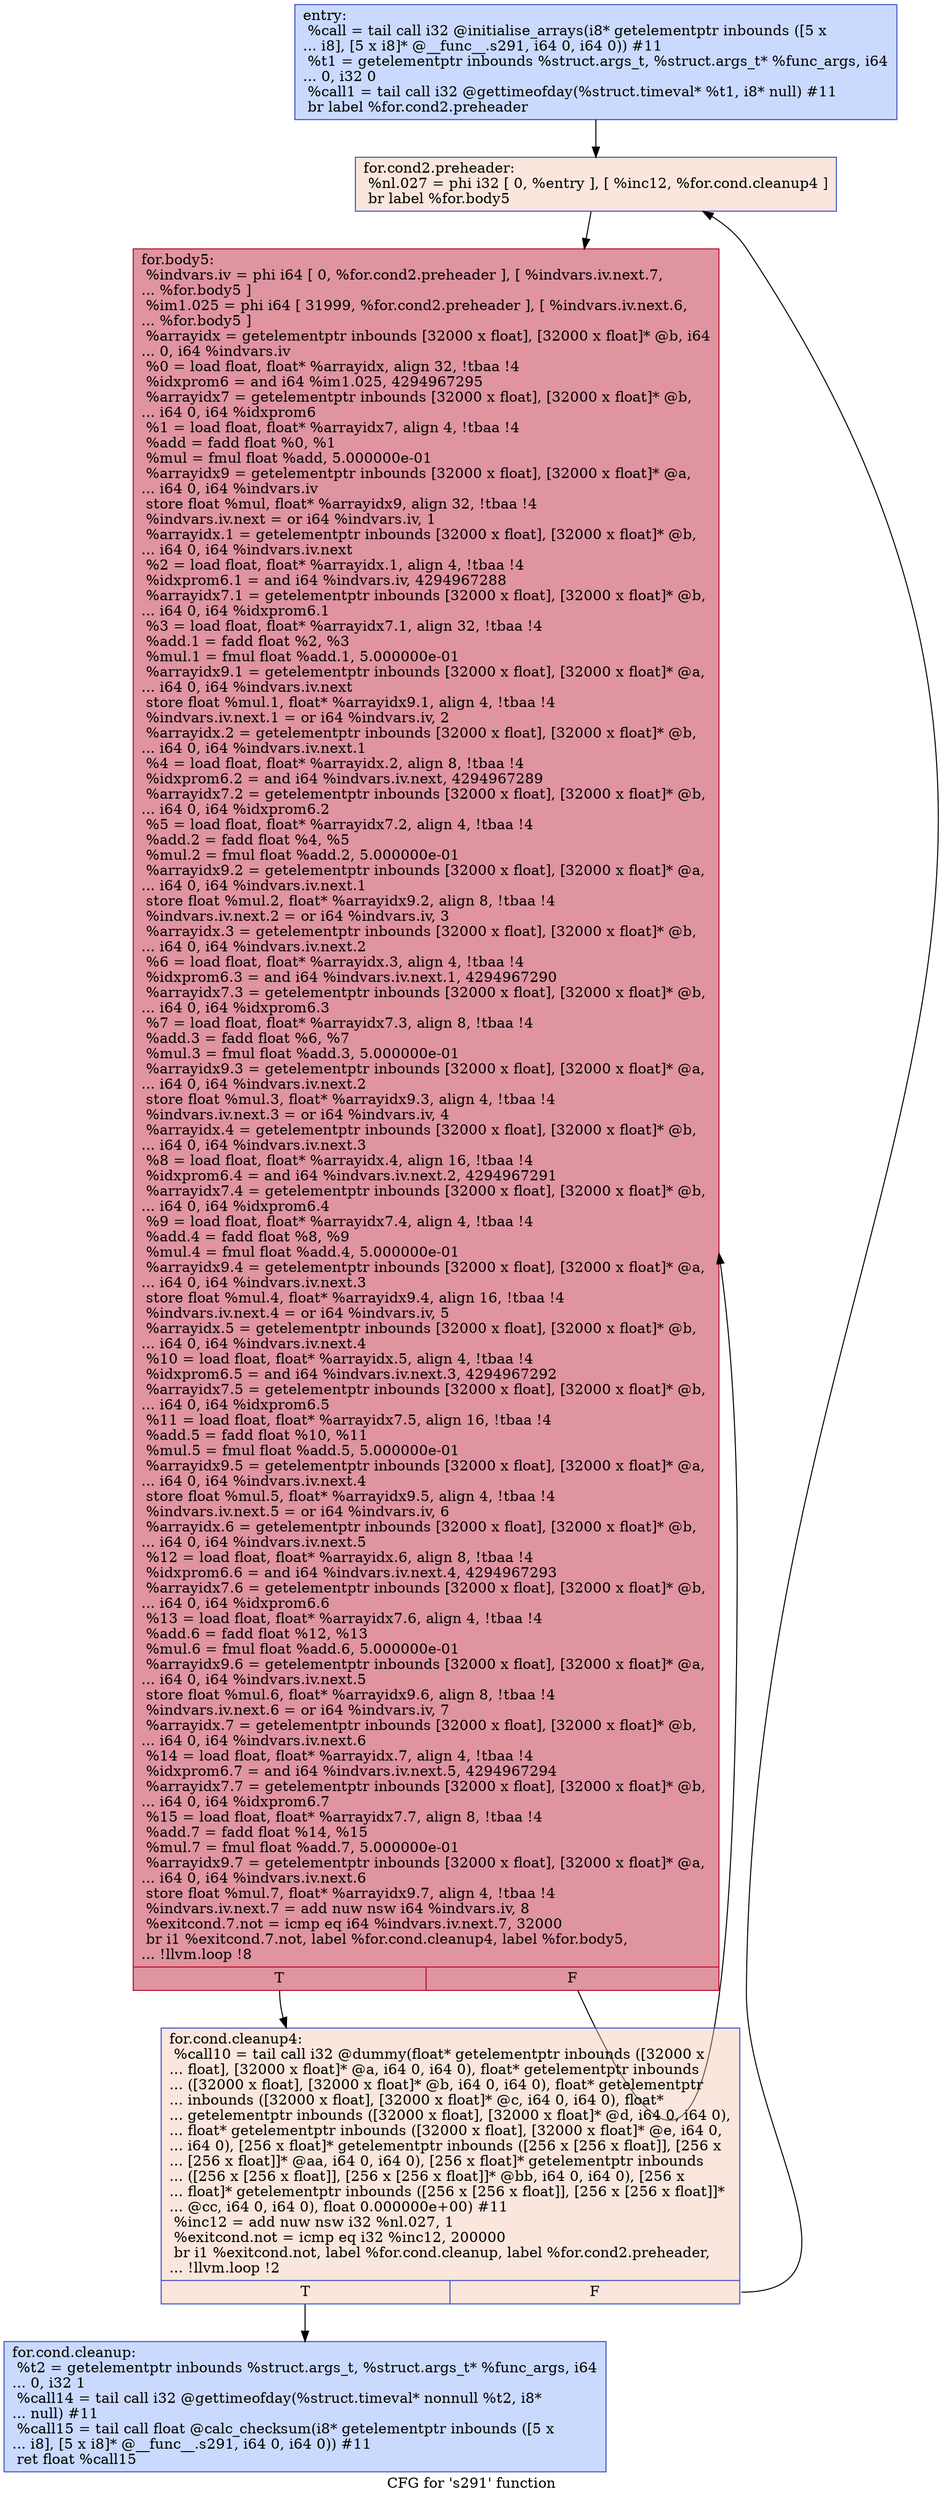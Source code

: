 digraph "CFG for 's291' function" {
	label="CFG for 's291' function";

	Node0x564c93ba59e0 [shape=record,color="#3d50c3ff", style=filled, fillcolor="#88abfd70",label="{entry:\l  %call = tail call i32 @initialise_arrays(i8* getelementptr inbounds ([5 x\l... i8], [5 x i8]* @__func__.s291, i64 0, i64 0)) #11\l  %t1 = getelementptr inbounds %struct.args_t, %struct.args_t* %func_args, i64\l... 0, i32 0\l  %call1 = tail call i32 @gettimeofday(%struct.timeval* %t1, i8* null) #11\l  br label %for.cond2.preheader\l}"];
	Node0x564c93ba59e0 -> Node0x564c93ba5e80;
	Node0x564c93ba5e80 [shape=record,color="#3d50c3ff", style=filled, fillcolor="#f3c7b170",label="{for.cond2.preheader:                              \l  %nl.027 = phi i32 [ 0, %entry ], [ %inc12, %for.cond.cleanup4 ]\l  br label %for.body5\l}"];
	Node0x564c93ba5e80 -> Node0x564c93ba60b0;
	Node0x564c93ba61d0 [shape=record,color="#3d50c3ff", style=filled, fillcolor="#88abfd70",label="{for.cond.cleanup:                                 \l  %t2 = getelementptr inbounds %struct.args_t, %struct.args_t* %func_args, i64\l... 0, i32 1\l  %call14 = tail call i32 @gettimeofday(%struct.timeval* nonnull %t2, i8*\l... null) #11\l  %call15 = tail call float @calc_checksum(i8* getelementptr inbounds ([5 x\l... i8], [5 x i8]* @__func__.s291, i64 0, i64 0)) #11\l  ret float %call15\l}"];
	Node0x564c93ba5fa0 [shape=record,color="#3d50c3ff", style=filled, fillcolor="#f3c7b170",label="{for.cond.cleanup4:                                \l  %call10 = tail call i32 @dummy(float* getelementptr inbounds ([32000 x\l... float], [32000 x float]* @a, i64 0, i64 0), float* getelementptr inbounds\l... ([32000 x float], [32000 x float]* @b, i64 0, i64 0), float* getelementptr\l... inbounds ([32000 x float], [32000 x float]* @c, i64 0, i64 0), float*\l... getelementptr inbounds ([32000 x float], [32000 x float]* @d, i64 0, i64 0),\l... float* getelementptr inbounds ([32000 x float], [32000 x float]* @e, i64 0,\l... i64 0), [256 x float]* getelementptr inbounds ([256 x [256 x float]], [256 x\l... [256 x float]]* @aa, i64 0, i64 0), [256 x float]* getelementptr inbounds\l... ([256 x [256 x float]], [256 x [256 x float]]* @bb, i64 0, i64 0), [256 x\l... float]* getelementptr inbounds ([256 x [256 x float]], [256 x [256 x float]]*\l... @cc, i64 0, i64 0), float 0.000000e+00) #11\l  %inc12 = add nuw nsw i32 %nl.027, 1\l  %exitcond.not = icmp eq i32 %inc12, 200000\l  br i1 %exitcond.not, label %for.cond.cleanup, label %for.cond2.preheader,\l... !llvm.loop !2\l|{<s0>T|<s1>F}}"];
	Node0x564c93ba5fa0:s0 -> Node0x564c93ba61d0;
	Node0x564c93ba5fa0:s1 -> Node0x564c93ba5e80;
	Node0x564c93ba60b0 [shape=record,color="#b70d28ff", style=filled, fillcolor="#b70d2870",label="{for.body5:                                        \l  %indvars.iv = phi i64 [ 0, %for.cond2.preheader ], [ %indvars.iv.next.7,\l... %for.body5 ]\l  %im1.025 = phi i64 [ 31999, %for.cond2.preheader ], [ %indvars.iv.next.6,\l... %for.body5 ]\l  %arrayidx = getelementptr inbounds [32000 x float], [32000 x float]* @b, i64\l... 0, i64 %indvars.iv\l  %0 = load float, float* %arrayidx, align 32, !tbaa !4\l  %idxprom6 = and i64 %im1.025, 4294967295\l  %arrayidx7 = getelementptr inbounds [32000 x float], [32000 x float]* @b,\l... i64 0, i64 %idxprom6\l  %1 = load float, float* %arrayidx7, align 4, !tbaa !4\l  %add = fadd float %0, %1\l  %mul = fmul float %add, 5.000000e-01\l  %arrayidx9 = getelementptr inbounds [32000 x float], [32000 x float]* @a,\l... i64 0, i64 %indvars.iv\l  store float %mul, float* %arrayidx9, align 32, !tbaa !4\l  %indvars.iv.next = or i64 %indvars.iv, 1\l  %arrayidx.1 = getelementptr inbounds [32000 x float], [32000 x float]* @b,\l... i64 0, i64 %indvars.iv.next\l  %2 = load float, float* %arrayidx.1, align 4, !tbaa !4\l  %idxprom6.1 = and i64 %indvars.iv, 4294967288\l  %arrayidx7.1 = getelementptr inbounds [32000 x float], [32000 x float]* @b,\l... i64 0, i64 %idxprom6.1\l  %3 = load float, float* %arrayidx7.1, align 32, !tbaa !4\l  %add.1 = fadd float %2, %3\l  %mul.1 = fmul float %add.1, 5.000000e-01\l  %arrayidx9.1 = getelementptr inbounds [32000 x float], [32000 x float]* @a,\l... i64 0, i64 %indvars.iv.next\l  store float %mul.1, float* %arrayidx9.1, align 4, !tbaa !4\l  %indvars.iv.next.1 = or i64 %indvars.iv, 2\l  %arrayidx.2 = getelementptr inbounds [32000 x float], [32000 x float]* @b,\l... i64 0, i64 %indvars.iv.next.1\l  %4 = load float, float* %arrayidx.2, align 8, !tbaa !4\l  %idxprom6.2 = and i64 %indvars.iv.next, 4294967289\l  %arrayidx7.2 = getelementptr inbounds [32000 x float], [32000 x float]* @b,\l... i64 0, i64 %idxprom6.2\l  %5 = load float, float* %arrayidx7.2, align 4, !tbaa !4\l  %add.2 = fadd float %4, %5\l  %mul.2 = fmul float %add.2, 5.000000e-01\l  %arrayidx9.2 = getelementptr inbounds [32000 x float], [32000 x float]* @a,\l... i64 0, i64 %indvars.iv.next.1\l  store float %mul.2, float* %arrayidx9.2, align 8, !tbaa !4\l  %indvars.iv.next.2 = or i64 %indvars.iv, 3\l  %arrayidx.3 = getelementptr inbounds [32000 x float], [32000 x float]* @b,\l... i64 0, i64 %indvars.iv.next.2\l  %6 = load float, float* %arrayidx.3, align 4, !tbaa !4\l  %idxprom6.3 = and i64 %indvars.iv.next.1, 4294967290\l  %arrayidx7.3 = getelementptr inbounds [32000 x float], [32000 x float]* @b,\l... i64 0, i64 %idxprom6.3\l  %7 = load float, float* %arrayidx7.3, align 8, !tbaa !4\l  %add.3 = fadd float %6, %7\l  %mul.3 = fmul float %add.3, 5.000000e-01\l  %arrayidx9.3 = getelementptr inbounds [32000 x float], [32000 x float]* @a,\l... i64 0, i64 %indvars.iv.next.2\l  store float %mul.3, float* %arrayidx9.3, align 4, !tbaa !4\l  %indvars.iv.next.3 = or i64 %indvars.iv, 4\l  %arrayidx.4 = getelementptr inbounds [32000 x float], [32000 x float]* @b,\l... i64 0, i64 %indvars.iv.next.3\l  %8 = load float, float* %arrayidx.4, align 16, !tbaa !4\l  %idxprom6.4 = and i64 %indvars.iv.next.2, 4294967291\l  %arrayidx7.4 = getelementptr inbounds [32000 x float], [32000 x float]* @b,\l... i64 0, i64 %idxprom6.4\l  %9 = load float, float* %arrayidx7.4, align 4, !tbaa !4\l  %add.4 = fadd float %8, %9\l  %mul.4 = fmul float %add.4, 5.000000e-01\l  %arrayidx9.4 = getelementptr inbounds [32000 x float], [32000 x float]* @a,\l... i64 0, i64 %indvars.iv.next.3\l  store float %mul.4, float* %arrayidx9.4, align 16, !tbaa !4\l  %indvars.iv.next.4 = or i64 %indvars.iv, 5\l  %arrayidx.5 = getelementptr inbounds [32000 x float], [32000 x float]* @b,\l... i64 0, i64 %indvars.iv.next.4\l  %10 = load float, float* %arrayidx.5, align 4, !tbaa !4\l  %idxprom6.5 = and i64 %indvars.iv.next.3, 4294967292\l  %arrayidx7.5 = getelementptr inbounds [32000 x float], [32000 x float]* @b,\l... i64 0, i64 %idxprom6.5\l  %11 = load float, float* %arrayidx7.5, align 16, !tbaa !4\l  %add.5 = fadd float %10, %11\l  %mul.5 = fmul float %add.5, 5.000000e-01\l  %arrayidx9.5 = getelementptr inbounds [32000 x float], [32000 x float]* @a,\l... i64 0, i64 %indvars.iv.next.4\l  store float %mul.5, float* %arrayidx9.5, align 4, !tbaa !4\l  %indvars.iv.next.5 = or i64 %indvars.iv, 6\l  %arrayidx.6 = getelementptr inbounds [32000 x float], [32000 x float]* @b,\l... i64 0, i64 %indvars.iv.next.5\l  %12 = load float, float* %arrayidx.6, align 8, !tbaa !4\l  %idxprom6.6 = and i64 %indvars.iv.next.4, 4294967293\l  %arrayidx7.6 = getelementptr inbounds [32000 x float], [32000 x float]* @b,\l... i64 0, i64 %idxprom6.6\l  %13 = load float, float* %arrayidx7.6, align 4, !tbaa !4\l  %add.6 = fadd float %12, %13\l  %mul.6 = fmul float %add.6, 5.000000e-01\l  %arrayidx9.6 = getelementptr inbounds [32000 x float], [32000 x float]* @a,\l... i64 0, i64 %indvars.iv.next.5\l  store float %mul.6, float* %arrayidx9.6, align 8, !tbaa !4\l  %indvars.iv.next.6 = or i64 %indvars.iv, 7\l  %arrayidx.7 = getelementptr inbounds [32000 x float], [32000 x float]* @b,\l... i64 0, i64 %indvars.iv.next.6\l  %14 = load float, float* %arrayidx.7, align 4, !tbaa !4\l  %idxprom6.7 = and i64 %indvars.iv.next.5, 4294967294\l  %arrayidx7.7 = getelementptr inbounds [32000 x float], [32000 x float]* @b,\l... i64 0, i64 %idxprom6.7\l  %15 = load float, float* %arrayidx7.7, align 8, !tbaa !4\l  %add.7 = fadd float %14, %15\l  %mul.7 = fmul float %add.7, 5.000000e-01\l  %arrayidx9.7 = getelementptr inbounds [32000 x float], [32000 x float]* @a,\l... i64 0, i64 %indvars.iv.next.6\l  store float %mul.7, float* %arrayidx9.7, align 4, !tbaa !4\l  %indvars.iv.next.7 = add nuw nsw i64 %indvars.iv, 8\l  %exitcond.7.not = icmp eq i64 %indvars.iv.next.7, 32000\l  br i1 %exitcond.7.not, label %for.cond.cleanup4, label %for.body5,\l... !llvm.loop !8\l|{<s0>T|<s1>F}}"];
	Node0x564c93ba60b0:s0 -> Node0x564c93ba5fa0;
	Node0x564c93ba60b0:s1 -> Node0x564c93ba60b0;
}
